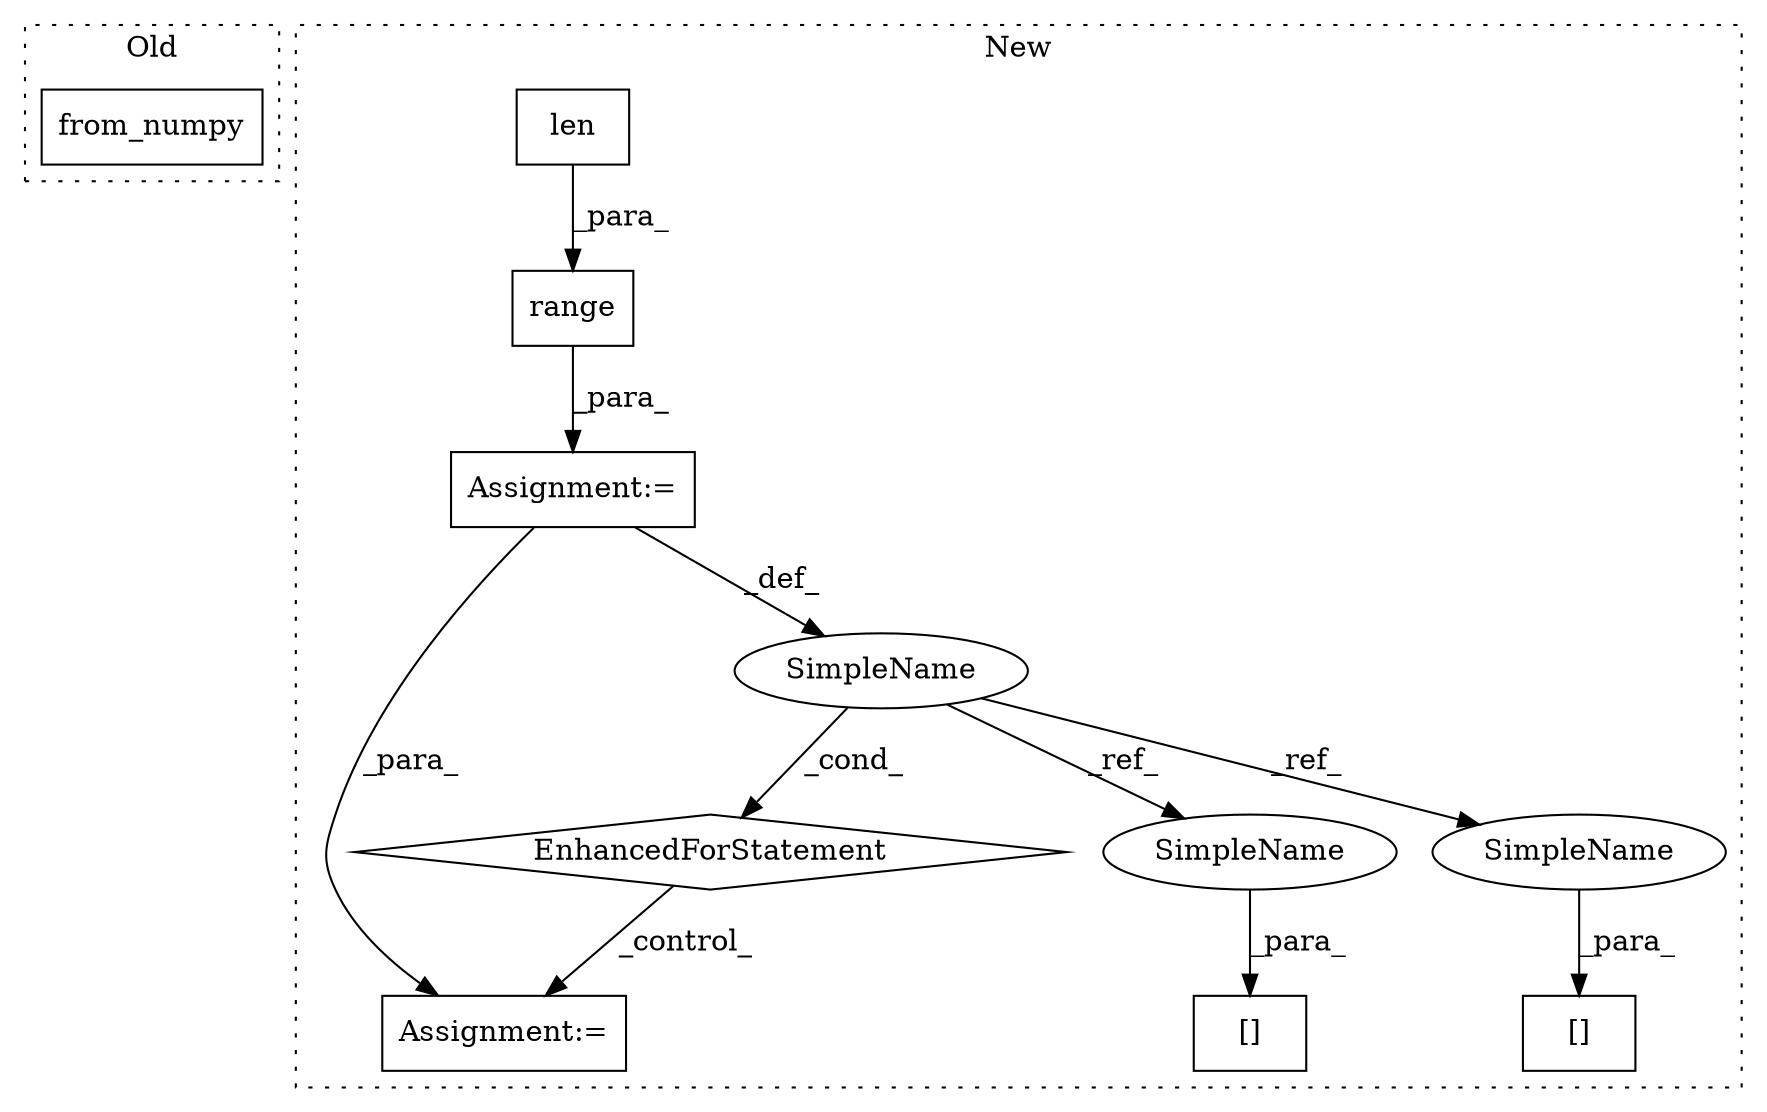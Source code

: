 digraph G {
subgraph cluster0 {
1 [label="from_numpy" a="32" s="7614,7654" l="11,1" shape="box"];
label = "Old";
style="dotted";
}
subgraph cluster1 {
2 [label="EnhancedForStatement" a="70" s="7780,7874" l="61,2" shape="diamond"];
3 [label="Assignment:=" a="7" s="7780,7874" l="61,2" shape="box"];
4 [label="Assignment:=" a="7" s="7904" l="1" shape="box"];
5 [label="SimpleName" a="42" s="7845" l="1" shape="ellipse"];
6 [label="range" a="32" s="7849,7873" l="6,1" shape="box"];
7 [label="[]" a="2" s="7933,7952" l="18,1" shape="box"];
8 [label="len" a="32" s="7855,7872" l="4,1" shape="box"];
9 [label="[]" a="2" s="7916,7931" l="14,1" shape="box"];
10 [label="SimpleName" a="42" s="7951" l="1" shape="ellipse"];
11 [label="SimpleName" a="42" s="7930" l="1" shape="ellipse"];
label = "New";
style="dotted";
}
2 -> 4 [label="_control_"];
3 -> 4 [label="_para_"];
3 -> 5 [label="_def_"];
5 -> 11 [label="_ref_"];
5 -> 2 [label="_cond_"];
5 -> 10 [label="_ref_"];
6 -> 3 [label="_para_"];
8 -> 6 [label="_para_"];
10 -> 7 [label="_para_"];
11 -> 9 [label="_para_"];
}